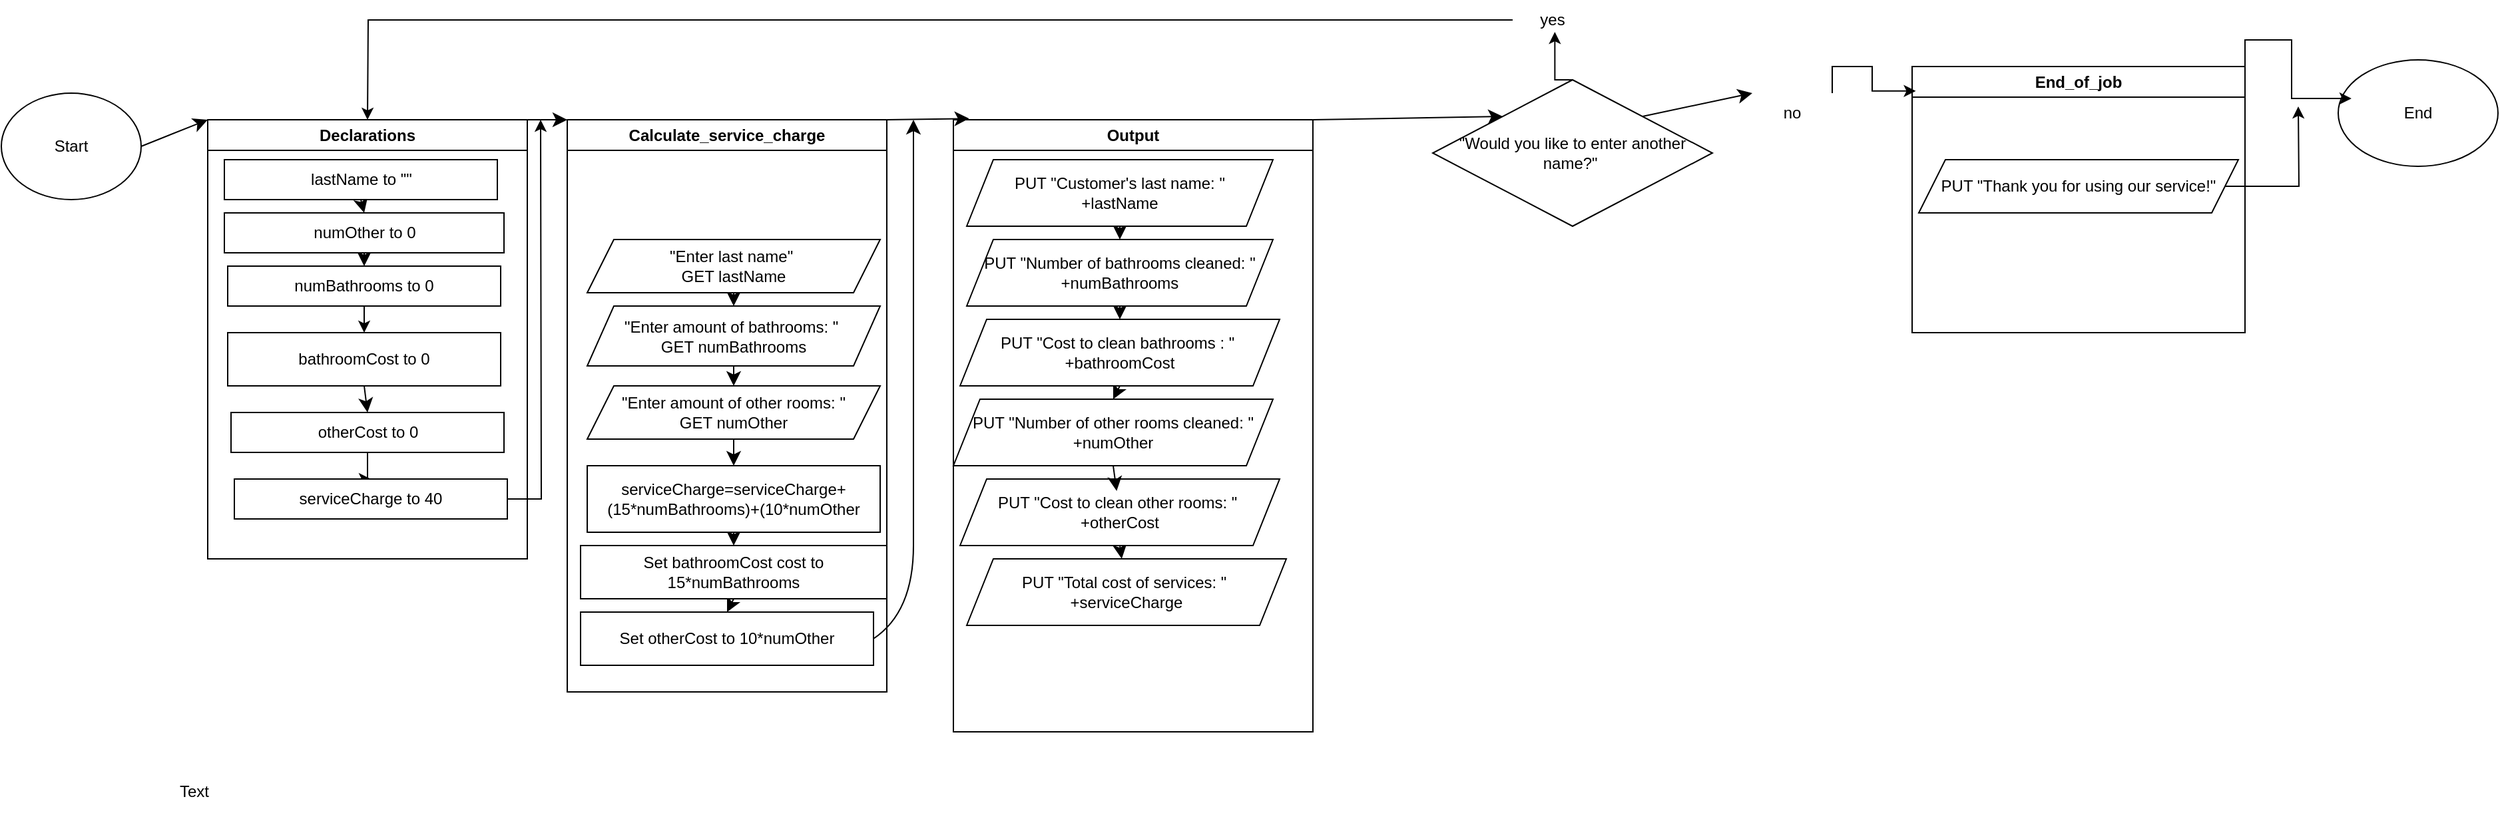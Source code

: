 <mxfile version="28.2.0">
  <diagram name="Page-1" id="igDka7bhso3B9Q6qDDzC">
    <mxGraphModel grid="1" page="1" gridSize="10" guides="1" tooltips="1" connect="1" arrows="1" fold="1" pageScale="1" pageWidth="850" pageHeight="1100" math="0" shadow="0">
      <root>
        <mxCell id="0" />
        <mxCell id="1" parent="0" />
        <mxCell id="aQfyGNvGURDbzpAt9u-3-1" style="edgeStyle=none;curved=1;rounded=0;orthogonalLoop=1;jettySize=auto;html=1;exitX=1;exitY=0.5;exitDx=0;exitDy=0;entryX=0;entryY=0;entryDx=0;entryDy=0;fontSize=12;startSize=8;endSize=8;" edge="1" parent="1" source="2eKrWPMBMteFsVa5F8Ts-3" target="Kv9q_rFlYVCfyKu3xNc0-1">
          <mxGeometry relative="1" as="geometry" />
        </mxCell>
        <mxCell id="2eKrWPMBMteFsVa5F8Ts-3" value="Start" style="ellipse;whiteSpace=wrap;html=1;" vertex="1" parent="1">
          <mxGeometry x="265" width="105" height="80" as="geometry" />
        </mxCell>
        <mxCell id="norzUJGB32hssgNVfdDI-1" value="Text" style="text;strokeColor=none;align=center;fillColor=none;html=1;verticalAlign=middle;whiteSpace=wrap;rounded=0;" vertex="1" parent="1">
          <mxGeometry x="380" y="510" width="60" height="30" as="geometry" />
        </mxCell>
        <mxCell id="aQfyGNvGURDbzpAt9u-3-7" style="edgeStyle=none;curved=1;rounded=0;orthogonalLoop=1;jettySize=auto;html=1;exitX=1;exitY=0;exitDx=0;exitDy=0;entryX=0;entryY=0;entryDx=0;entryDy=0;fontSize=12;startSize=8;endSize=8;" edge="1" parent="1" source="Kv9q_rFlYVCfyKu3xNc0-1" target="Kv9q_rFlYVCfyKu3xNc0-4">
          <mxGeometry relative="1" as="geometry" />
        </mxCell>
        <mxCell id="Kv9q_rFlYVCfyKu3xNc0-1" value="Declarations" style="swimlane;whiteSpace=wrap;html=1;" vertex="1" parent="1">
          <mxGeometry x="420" y="20" width="240" height="330" as="geometry" />
        </mxCell>
        <mxCell id="aQfyGNvGURDbzpAt9u-3-3" style="edgeStyle=none;curved=1;rounded=0;orthogonalLoop=1;jettySize=auto;html=1;exitX=0.5;exitY=1;exitDx=0;exitDy=0;entryX=0.5;entryY=0;entryDx=0;entryDy=0;fontSize=12;startSize=8;endSize=8;" edge="1" parent="Kv9q_rFlYVCfyKu3xNc0-1" source="2eKrWPMBMteFsVa5F8Ts-7" target="2eKrWPMBMteFsVa5F8Ts-6">
          <mxGeometry relative="1" as="geometry" />
        </mxCell>
        <mxCell id="2eKrWPMBMteFsVa5F8Ts-7" value="numOther to 0" style="rounded=0;whiteSpace=wrap;html=1;" vertex="1" parent="Kv9q_rFlYVCfyKu3xNc0-1">
          <mxGeometry x="12.5" y="70" width="210" height="30" as="geometry" />
        </mxCell>
        <mxCell id="w_F7xR8iNVxsriUdHIQA-3" style="edgeStyle=orthogonalEdgeStyle;rounded=0;orthogonalLoop=1;jettySize=auto;html=1;exitX=0.5;exitY=1;exitDx=0;exitDy=0;entryX=0.5;entryY=0;entryDx=0;entryDy=0;" edge="1" parent="Kv9q_rFlYVCfyKu3xNc0-1" source="2eKrWPMBMteFsVa5F8Ts-6" target="Kv9q_rFlYVCfyKu3xNc0-9">
          <mxGeometry relative="1" as="geometry" />
        </mxCell>
        <mxCell id="2eKrWPMBMteFsVa5F8Ts-6" value="numBathrooms to 0" style="rounded=0;whiteSpace=wrap;html=1;" vertex="1" parent="Kv9q_rFlYVCfyKu3xNc0-1">
          <mxGeometry x="15" y="110" width="205" height="30" as="geometry" />
        </mxCell>
        <mxCell id="aQfyGNvGURDbzpAt9u-3-6" style="edgeStyle=none;curved=1;rounded=0;orthogonalLoop=1;jettySize=auto;html=1;exitX=0.5;exitY=1;exitDx=0;exitDy=0;entryX=0.5;entryY=0;entryDx=0;entryDy=0;fontSize=12;startSize=8;endSize=8;" edge="1" parent="Kv9q_rFlYVCfyKu3xNc0-1" source="Kv9q_rFlYVCfyKu3xNc0-9" target="Kv9q_rFlYVCfyKu3xNc0-10">
          <mxGeometry relative="1" as="geometry" />
        </mxCell>
        <mxCell id="Kv9q_rFlYVCfyKu3xNc0-9" value="bathroomCost to 0" style="rounded=0;whiteSpace=wrap;html=1;" vertex="1" parent="Kv9q_rFlYVCfyKu3xNc0-1">
          <mxGeometry x="15" y="160" width="205" height="40" as="geometry" />
        </mxCell>
        <mxCell id="w_F7xR8iNVxsriUdHIQA-15" style="edgeStyle=orthogonalEdgeStyle;rounded=0;orthogonalLoop=1;jettySize=auto;html=1;exitX=0.5;exitY=1;exitDx=0;exitDy=0;" edge="1" parent="Kv9q_rFlYVCfyKu3xNc0-1" source="Kv9q_rFlYVCfyKu3xNc0-10" target="2eKrWPMBMteFsVa5F8Ts-8">
          <mxGeometry relative="1" as="geometry" />
        </mxCell>
        <mxCell id="Kv9q_rFlYVCfyKu3xNc0-10" value="otherCost to 0" style="rounded=0;whiteSpace=wrap;html=1;" vertex="1" parent="Kv9q_rFlYVCfyKu3xNc0-1">
          <mxGeometry x="17.5" y="220" width="205" height="30" as="geometry" />
        </mxCell>
        <mxCell id="aQfyGNvGURDbzpAt9u-3-2" style="edgeStyle=none;curved=1;rounded=0;orthogonalLoop=1;jettySize=auto;html=1;exitX=0.5;exitY=1;exitDx=0;exitDy=0;entryX=0.5;entryY=0;entryDx=0;entryDy=0;fontSize=12;startSize=8;endSize=8;" edge="1" parent="Kv9q_rFlYVCfyKu3xNc0-1" source="2eKrWPMBMteFsVa5F8Ts-4" target="2eKrWPMBMteFsVa5F8Ts-7">
          <mxGeometry relative="1" as="geometry" />
        </mxCell>
        <mxCell id="2eKrWPMBMteFsVa5F8Ts-4" value="lastName to &quot;&quot;" style="rounded=0;whiteSpace=wrap;html=1;" vertex="1" parent="Kv9q_rFlYVCfyKu3xNc0-1">
          <mxGeometry x="12.5" y="30" width="205" height="30" as="geometry" />
        </mxCell>
        <mxCell id="w_F7xR8iNVxsriUdHIQA-16" style="edgeStyle=orthogonalEdgeStyle;rounded=0;orthogonalLoop=1;jettySize=auto;html=1;exitX=1;exitY=0.5;exitDx=0;exitDy=0;" edge="1" parent="Kv9q_rFlYVCfyKu3xNc0-1" source="2eKrWPMBMteFsVa5F8Ts-8">
          <mxGeometry relative="1" as="geometry">
            <mxPoint x="250" as="targetPoint" />
          </mxGeometry>
        </mxCell>
        <mxCell id="2eKrWPMBMteFsVa5F8Ts-8" value="serviceCharge to 40" style="rounded=0;whiteSpace=wrap;html=1;" vertex="1" parent="Kv9q_rFlYVCfyKu3xNc0-1">
          <mxGeometry x="20" y="270" width="205" height="30" as="geometry" />
        </mxCell>
        <mxCell id="Kv9q_rFlYVCfyKu3xNc0-4" value="Calculate_service_charge" style="swimlane;whiteSpace=wrap;html=1;" vertex="1" parent="1">
          <mxGeometry x="690" y="20" width="240" height="430" as="geometry" />
        </mxCell>
        <mxCell id="aQfyGNvGURDbzpAt9u-3-11" style="edgeStyle=none;curved=1;rounded=0;orthogonalLoop=1;jettySize=auto;html=1;exitX=0.5;exitY=1;exitDx=0;exitDy=0;entryX=0.5;entryY=0;entryDx=0;entryDy=0;fontSize=12;startSize=8;endSize=8;" edge="1" parent="Kv9q_rFlYVCfyKu3xNc0-4" source="xe0_JDkenMdLJBSgzlBz-4" target="2eKrWPMBMteFsVa5F8Ts-10">
          <mxGeometry relative="1" as="geometry" />
        </mxCell>
        <mxCell id="xe0_JDkenMdLJBSgzlBz-4" value="&quot;Enter last name&quot;&amp;nbsp;&lt;div&gt;GET lastName&lt;/div&gt;" style="shape=parallelogram;perimeter=parallelogramPerimeter;whiteSpace=wrap;html=1;fixedSize=1;" vertex="1" parent="Kv9q_rFlYVCfyKu3xNc0-4">
          <mxGeometry x="15" y="90" width="220" height="40" as="geometry" />
        </mxCell>
        <mxCell id="aQfyGNvGURDbzpAt9u-3-12" style="edgeStyle=none;curved=1;rounded=0;orthogonalLoop=1;jettySize=auto;html=1;exitX=0.5;exitY=1;exitDx=0;exitDy=0;entryX=0.5;entryY=0;entryDx=0;entryDy=0;fontSize=12;startSize=8;endSize=8;" edge="1" parent="Kv9q_rFlYVCfyKu3xNc0-4" source="2eKrWPMBMteFsVa5F8Ts-10" target="2eKrWPMBMteFsVa5F8Ts-11">
          <mxGeometry relative="1" as="geometry" />
        </mxCell>
        <mxCell id="2eKrWPMBMteFsVa5F8Ts-10" value="&quot;Enter amount of bathrooms: &quot;&amp;nbsp;&lt;div&gt;GET numBathrooms&lt;/div&gt;" style="shape=parallelogram;perimeter=parallelogramPerimeter;whiteSpace=wrap;html=1;fixedSize=1;" vertex="1" parent="Kv9q_rFlYVCfyKu3xNc0-4">
          <mxGeometry x="15" y="140" width="220" height="45" as="geometry" />
        </mxCell>
        <mxCell id="aQfyGNvGURDbzpAt9u-3-13" style="edgeStyle=none;curved=1;rounded=0;orthogonalLoop=1;jettySize=auto;html=1;exitX=0.5;exitY=1;exitDx=0;exitDy=0;entryX=0.5;entryY=0;entryDx=0;entryDy=0;fontSize=12;startSize=8;endSize=8;" edge="1" parent="Kv9q_rFlYVCfyKu3xNc0-4" source="2eKrWPMBMteFsVa5F8Ts-11" target="2eKrWPMBMteFsVa5F8Ts-13">
          <mxGeometry relative="1" as="geometry" />
        </mxCell>
        <mxCell id="2eKrWPMBMteFsVa5F8Ts-11" value="&quot;Enter amount of other rooms: &quot;&lt;div&gt;GET numOther&lt;/div&gt;" style="shape=parallelogram;perimeter=parallelogramPerimeter;whiteSpace=wrap;html=1;fixedSize=1;" vertex="1" parent="Kv9q_rFlYVCfyKu3xNc0-4">
          <mxGeometry x="15" y="200" width="220" height="40" as="geometry" />
        </mxCell>
        <mxCell id="aQfyGNvGURDbzpAt9u-3-14" style="edgeStyle=none;curved=1;rounded=0;orthogonalLoop=1;jettySize=auto;html=1;exitX=0.5;exitY=1;exitDx=0;exitDy=0;entryX=0.5;entryY=0;entryDx=0;entryDy=0;fontSize=12;startSize=8;endSize=8;" edge="1" parent="Kv9q_rFlYVCfyKu3xNc0-4" source="2eKrWPMBMteFsVa5F8Ts-13" target="Kv9q_rFlYVCfyKu3xNc0-7">
          <mxGeometry relative="1" as="geometry" />
        </mxCell>
        <mxCell id="2eKrWPMBMteFsVa5F8Ts-13" value="&lt;div&gt;&lt;span style=&quot;background-color: transparent; color: light-dark(rgb(0, 0, 0), rgb(255, 255, 255));&quot;&gt;serviceCharge=serviceCharge+(15*numBathrooms)+(10*numOther&lt;/span&gt;&lt;/div&gt;" style="rounded=0;whiteSpace=wrap;html=1;" vertex="1" parent="Kv9q_rFlYVCfyKu3xNc0-4">
          <mxGeometry x="15" y="260" width="220" height="50" as="geometry" />
        </mxCell>
        <mxCell id="aQfyGNvGURDbzpAt9u-3-15" style="edgeStyle=none;curved=1;rounded=0;orthogonalLoop=1;jettySize=auto;html=1;exitX=0.5;exitY=1;exitDx=0;exitDy=0;entryX=0.5;entryY=0;entryDx=0;entryDy=0;fontSize=12;startSize=8;endSize=8;" edge="1" parent="Kv9q_rFlYVCfyKu3xNc0-4" source="Kv9q_rFlYVCfyKu3xNc0-7" target="Kv9q_rFlYVCfyKu3xNc0-11">
          <mxGeometry relative="1" as="geometry" />
        </mxCell>
        <mxCell id="Kv9q_rFlYVCfyKu3xNc0-7" value="Set bathroomCost cost to 15*numBathrooms" style="rounded=0;whiteSpace=wrap;html=1;" vertex="1" parent="Kv9q_rFlYVCfyKu3xNc0-4">
          <mxGeometry x="10" y="320" width="230" height="40" as="geometry" />
        </mxCell>
        <mxCell id="aQfyGNvGURDbzpAt9u-3-16" style="edgeStyle=none;curved=1;rounded=0;orthogonalLoop=1;jettySize=auto;html=1;exitX=1;exitY=0.5;exitDx=0;exitDy=0;fontSize=12;startSize=8;endSize=8;" edge="1" parent="Kv9q_rFlYVCfyKu3xNc0-4" source="Kv9q_rFlYVCfyKu3xNc0-11">
          <mxGeometry relative="1" as="geometry">
            <mxPoint x="260" as="targetPoint" />
            <Array as="points">
              <mxPoint x="260" y="370" />
              <mxPoint x="260" y="270" />
            </Array>
          </mxGeometry>
        </mxCell>
        <mxCell id="Kv9q_rFlYVCfyKu3xNc0-11" value="Set otherCost to 10*numOther" style="rounded=0;whiteSpace=wrap;html=1;" vertex="1" parent="Kv9q_rFlYVCfyKu3xNc0-4">
          <mxGeometry x="10" y="370" width="220" height="40" as="geometry" />
        </mxCell>
        <mxCell id="Kv9q_rFlYVCfyKu3xNc0-5" value="Output" style="swimlane;whiteSpace=wrap;html=1;" vertex="1" parent="1">
          <mxGeometry x="980" y="20" width="270" height="460" as="geometry" />
        </mxCell>
        <mxCell id="aQfyGNvGURDbzpAt9u-3-17" style="edgeStyle=none;curved=1;rounded=0;orthogonalLoop=1;jettySize=auto;html=1;exitX=0.5;exitY=1;exitDx=0;exitDy=0;entryX=0.5;entryY=0;entryDx=0;entryDy=0;fontSize=12;startSize=8;endSize=8;" edge="1" parent="Kv9q_rFlYVCfyKu3xNc0-5" source="2eKrWPMBMteFsVa5F8Ts-9" target="Kv9q_rFlYVCfyKu3xNc0-6">
          <mxGeometry relative="1" as="geometry" />
        </mxCell>
        <mxCell id="2eKrWPMBMteFsVa5F8Ts-9" value="PUT &quot;Customer&#39;s last name: &quot;&lt;div&gt;+lastName&lt;/div&gt;" style="shape=parallelogram;perimeter=parallelogramPerimeter;whiteSpace=wrap;html=1;fixedSize=1;" vertex="1" parent="Kv9q_rFlYVCfyKu3xNc0-5">
          <mxGeometry x="10" y="30" width="230" height="50" as="geometry" />
        </mxCell>
        <mxCell id="aQfyGNvGURDbzpAt9u-3-18" style="edgeStyle=none;curved=1;rounded=0;orthogonalLoop=1;jettySize=auto;html=1;exitX=0.5;exitY=1;exitDx=0;exitDy=0;entryX=0.5;entryY=0;entryDx=0;entryDy=0;fontSize=12;startSize=8;endSize=8;" edge="1" parent="Kv9q_rFlYVCfyKu3xNc0-5" source="Kv9q_rFlYVCfyKu3xNc0-6" target="Kv9q_rFlYVCfyKu3xNc0-8">
          <mxGeometry relative="1" as="geometry" />
        </mxCell>
        <mxCell id="Kv9q_rFlYVCfyKu3xNc0-6" value="PUT &quot;Number of bathrooms cleaned: &quot;&lt;div&gt;+numBathrooms&lt;/div&gt;" style="shape=parallelogram;perimeter=parallelogramPerimeter;whiteSpace=wrap;html=1;fixedSize=1;" vertex="1" parent="Kv9q_rFlYVCfyKu3xNc0-5">
          <mxGeometry x="10" y="90" width="230" height="50" as="geometry" />
        </mxCell>
        <mxCell id="aQfyGNvGURDbzpAt9u-3-19" style="edgeStyle=none;curved=1;rounded=0;orthogonalLoop=1;jettySize=auto;html=1;exitX=0.5;exitY=1;exitDx=0;exitDy=0;entryX=0.5;entryY=0;entryDx=0;entryDy=0;fontSize=12;startSize=8;endSize=8;" edge="1" parent="Kv9q_rFlYVCfyKu3xNc0-5" source="Kv9q_rFlYVCfyKu3xNc0-8" target="Kv9q_rFlYVCfyKu3xNc0-13">
          <mxGeometry relative="1" as="geometry" />
        </mxCell>
        <mxCell id="Kv9q_rFlYVCfyKu3xNc0-8" value="PUT &quot;Cost to clean bathrooms : &quot;&amp;nbsp;&lt;div&gt;+bathroomCost&lt;/div&gt;" style="shape=parallelogram;perimeter=parallelogramPerimeter;whiteSpace=wrap;html=1;fixedSize=1;" vertex="1" parent="Kv9q_rFlYVCfyKu3xNc0-5">
          <mxGeometry x="5" y="150" width="240" height="50" as="geometry" />
        </mxCell>
        <mxCell id="aQfyGNvGURDbzpAt9u-3-21" style="edgeStyle=none;curved=1;rounded=0;orthogonalLoop=1;jettySize=auto;html=1;exitX=0.5;exitY=1;exitDx=0;exitDy=0;fontSize=12;startSize=8;endSize=8;" edge="1" parent="Kv9q_rFlYVCfyKu3xNc0-5" source="Kv9q_rFlYVCfyKu3xNc0-12" target="Kv9q_rFlYVCfyKu3xNc0-16">
          <mxGeometry relative="1" as="geometry" />
        </mxCell>
        <mxCell id="Kv9q_rFlYVCfyKu3xNc0-12" value="PUT &quot;Cost to clean other rooms: &quot;&amp;nbsp;&lt;div&gt;+otherCost&lt;/div&gt;" style="shape=parallelogram;perimeter=parallelogramPerimeter;whiteSpace=wrap;html=1;fixedSize=1;" vertex="1" parent="Kv9q_rFlYVCfyKu3xNc0-5">
          <mxGeometry x="5" y="270" width="240" height="50" as="geometry" />
        </mxCell>
        <mxCell id="Kv9q_rFlYVCfyKu3xNc0-13" value="PUT &quot;Number of other rooms cleaned: &quot; +numOther" style="shape=parallelogram;perimeter=parallelogramPerimeter;whiteSpace=wrap;html=1;fixedSize=1;" vertex="1" parent="Kv9q_rFlYVCfyKu3xNc0-5">
          <mxGeometry y="210" width="240" height="50" as="geometry" />
        </mxCell>
        <mxCell id="Kv9q_rFlYVCfyKu3xNc0-16" value="PUT &quot;Total cost of services: &quot;&amp;nbsp;&lt;div&gt;+serviceCharge&lt;/div&gt;" style="shape=parallelogram;perimeter=parallelogramPerimeter;whiteSpace=wrap;html=1;fixedSize=1;" vertex="1" parent="Kv9q_rFlYVCfyKu3xNc0-5">
          <mxGeometry x="10" y="330" width="240" height="50" as="geometry" />
        </mxCell>
        <mxCell id="aQfyGNvGURDbzpAt9u-3-20" style="edgeStyle=none;curved=1;rounded=0;orthogonalLoop=1;jettySize=auto;html=1;exitX=0.5;exitY=1;exitDx=0;exitDy=0;entryX=0.49;entryY=0.18;entryDx=0;entryDy=0;entryPerimeter=0;fontSize=12;startSize=8;endSize=8;" edge="1" parent="Kv9q_rFlYVCfyKu3xNc0-5" source="Kv9q_rFlYVCfyKu3xNc0-13" target="Kv9q_rFlYVCfyKu3xNc0-12">
          <mxGeometry relative="1" as="geometry" />
        </mxCell>
        <mxCell id="Kv9q_rFlYVCfyKu3xNc0-18" value="End" style="ellipse;whiteSpace=wrap;html=1;" vertex="1" parent="1">
          <mxGeometry x="2020" y="-25" width="120" height="80" as="geometry" />
        </mxCell>
        <mxCell id="aQfyGNvGURDbzpAt9u-3-8" style="edgeStyle=none;curved=1;rounded=0;orthogonalLoop=1;jettySize=auto;html=1;exitX=1;exitY=0;exitDx=0;exitDy=0;entryX=0.044;entryY=-0.002;entryDx=0;entryDy=0;entryPerimeter=0;fontSize=12;startSize=8;endSize=8;" edge="1" parent="1" source="Kv9q_rFlYVCfyKu3xNc0-4" target="Kv9q_rFlYVCfyKu3xNc0-5">
          <mxGeometry relative="1" as="geometry" />
        </mxCell>
        <mxCell id="w_F7xR8iNVxsriUdHIQA-2" value="" style="edgeStyle=none;curved=1;rounded=0;orthogonalLoop=1;jettySize=auto;html=1;exitX=1;exitY=0;exitDx=0;exitDy=0;entryX=0;entryY=0;entryDx=0;entryDy=0;fontSize=12;startSize=8;endSize=8;" edge="1" parent="1" source="Kv9q_rFlYVCfyKu3xNc0-5" target="w_F7xR8iNVxsriUdHIQA-1">
          <mxGeometry relative="1" as="geometry">
            <mxPoint x="1250" y="20" as="sourcePoint" />
            <mxPoint x="1428" y="22" as="targetPoint" />
          </mxGeometry>
        </mxCell>
        <mxCell id="w_F7xR8iNVxsriUdHIQA-8" style="edgeStyle=orthogonalEdgeStyle;rounded=0;orthogonalLoop=1;jettySize=auto;html=1;entryX=0.5;entryY=0;entryDx=0;entryDy=0;exitX=0;exitY=0.5;exitDx=0;exitDy=0;" edge="1" parent="1" source="w_F7xR8iNVxsriUdHIQA-9">
          <mxGeometry relative="1" as="geometry">
            <mxPoint x="1140" y="-105" as="sourcePoint" />
            <mxPoint x="540" y="20" as="targetPoint" />
          </mxGeometry>
        </mxCell>
        <mxCell id="w_F7xR8iNVxsriUdHIQA-1" value="&quot;Would you like to enter another name?&quot;&amp;nbsp;" style="rhombus;whiteSpace=wrap;html=1;" vertex="1" parent="1">
          <mxGeometry x="1340" y="-10" width="210" height="110" as="geometry" />
        </mxCell>
        <mxCell id="w_F7xR8iNVxsriUdHIQA-9" value="yes" style="text;html=1;align=center;verticalAlign=middle;whiteSpace=wrap;rounded=0;" vertex="1" parent="1">
          <mxGeometry x="1400" y="-70" width="60" height="30" as="geometry" />
        </mxCell>
        <mxCell id="w_F7xR8iNVxsriUdHIQA-11" style="edgeStyle=orthogonalEdgeStyle;rounded=0;orthogonalLoop=1;jettySize=auto;html=1;exitX=0.5;exitY=0;exitDx=0;exitDy=0;entryX=0.528;entryY=0.8;entryDx=0;entryDy=0;entryPerimeter=0;" edge="1" parent="1" source="w_F7xR8iNVxsriUdHIQA-1" target="w_F7xR8iNVxsriUdHIQA-9">
          <mxGeometry relative="1" as="geometry" />
        </mxCell>
        <mxCell id="w_F7xR8iNVxsriUdHIQA-13" value="" style="edgeStyle=none;curved=1;rounded=0;orthogonalLoop=1;jettySize=auto;html=1;exitX=1;exitY=0;exitDx=0;exitDy=0;entryX=0;entryY=0;entryDx=0;entryDy=0;fontSize=12;startSize=8;endSize=8;" edge="1" parent="1" source="w_F7xR8iNVxsriUdHIQA-1" target="w_F7xR8iNVxsriUdHIQA-12">
          <mxGeometry relative="1" as="geometry">
            <mxPoint x="1488" y="5" as="sourcePoint" />
            <mxPoint x="1618" y="2" as="targetPoint" />
          </mxGeometry>
        </mxCell>
        <mxCell id="w_F7xR8iNVxsriUdHIQA-12" value="no" style="text;html=1;align=center;verticalAlign=middle;whiteSpace=wrap;rounded=0;" vertex="1" parent="1">
          <mxGeometry x="1580" width="60" height="30" as="geometry" />
        </mxCell>
        <mxCell id="w_F7xR8iNVxsriUdHIQA-26" value="End_of_job" style="swimlane;whiteSpace=wrap;html=1;" vertex="1" parent="1">
          <mxGeometry x="1700" y="-20" width="250" height="200" as="geometry" />
        </mxCell>
        <mxCell id="w_F7xR8iNVxsriUdHIQA-29" style="edgeStyle=orthogonalEdgeStyle;rounded=0;orthogonalLoop=1;jettySize=auto;html=1;exitX=1;exitY=0.5;exitDx=0;exitDy=0;" edge="1" parent="w_F7xR8iNVxsriUdHIQA-26" source="Kv9q_rFlYVCfyKu3xNc0-17">
          <mxGeometry relative="1" as="geometry">
            <mxPoint x="290" y="30" as="targetPoint" />
          </mxGeometry>
        </mxCell>
        <mxCell id="Kv9q_rFlYVCfyKu3xNc0-17" value="PUT &quot;Thank you for using our service!&quot;" style="shape=parallelogram;perimeter=parallelogramPerimeter;whiteSpace=wrap;html=1;fixedSize=1;" vertex="1" parent="w_F7xR8iNVxsriUdHIQA-26">
          <mxGeometry x="5" y="70" width="240" height="40" as="geometry" />
        </mxCell>
        <mxCell id="w_F7xR8iNVxsriUdHIQA-27" style="edgeStyle=orthogonalEdgeStyle;rounded=0;orthogonalLoop=1;jettySize=auto;html=1;exitX=1;exitY=0;exitDx=0;exitDy=0;entryX=0.011;entryY=0.092;entryDx=0;entryDy=0;entryPerimeter=0;" edge="1" parent="1" source="w_F7xR8iNVxsriUdHIQA-12" target="w_F7xR8iNVxsriUdHIQA-26">
          <mxGeometry relative="1" as="geometry" />
        </mxCell>
        <mxCell id="w_F7xR8iNVxsriUdHIQA-28" style="edgeStyle=orthogonalEdgeStyle;rounded=0;orthogonalLoop=1;jettySize=auto;html=1;exitX=1;exitY=0;exitDx=0;exitDy=0;entryX=0.083;entryY=0.363;entryDx=0;entryDy=0;entryPerimeter=0;" edge="1" parent="1" source="w_F7xR8iNVxsriUdHIQA-26" target="Kv9q_rFlYVCfyKu3xNc0-18">
          <mxGeometry relative="1" as="geometry" />
        </mxCell>
      </root>
    </mxGraphModel>
  </diagram>
</mxfile>
